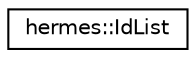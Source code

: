 digraph "Graphical Class Hierarchy"
{
 // LATEX_PDF_SIZE
  edge [fontname="Helvetica",fontsize="10",labelfontname="Helvetica",labelfontsize="10"];
  node [fontname="Helvetica",fontsize="10",shape=record];
  rankdir="LR";
  Node0 [label="hermes::IdList",height=0.2,width=0.4,color="black", fillcolor="white", style="filled",URL="$structhermes_1_1_id_list.html",tooltip=" "];
}
